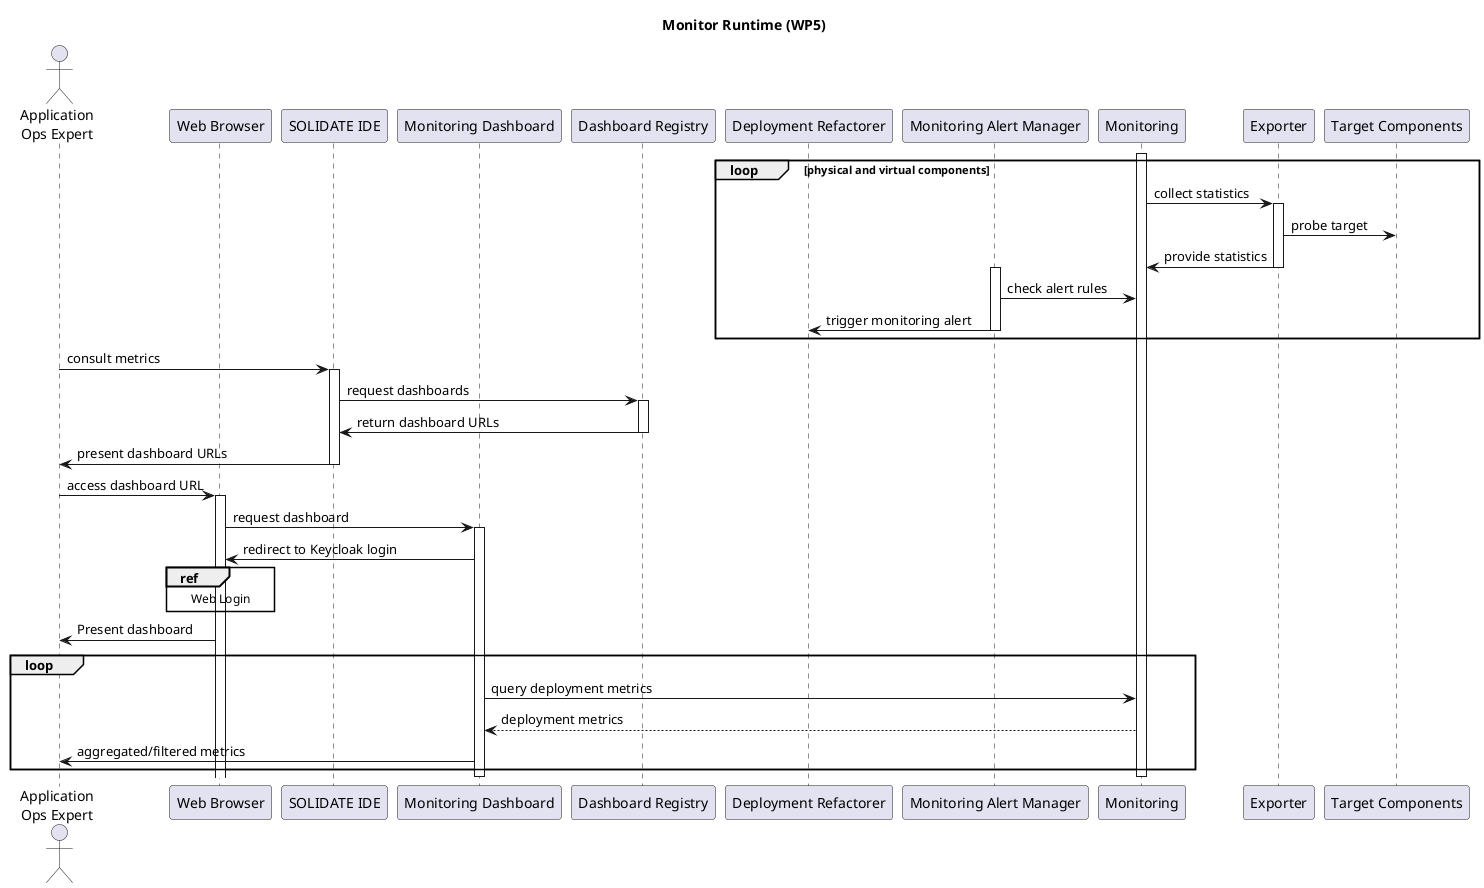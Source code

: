 @startuml

title Monitor Runtime (WP5)

actor "Application\nOps Expert" as ops

participant "Web Browser" as browser
participant "SOLIDATE IDE" as ide
participant "Monitoring Dashboard" as dash
participant "Dashboard Registry" as registry
participant "Deployment Refactorer" as dr
participant "Monitoring Alert Manager" as alert_mngr
participant "Monitoring" as monitoring
participant "Exporter" as software
participant "Target Components" as hardware

activate monitoring

loop physical and virtual components
  monitoring -> software: collect statistics
  activate software
  software -> hardware: probe target
  software -> monitoring: provide statistics
  deactivate software
  activate alert_mngr
  monitoring <- alert_mngr: check alert rules
  alert_mngr -> dr: trigger monitoring alert
  deactivate alert_mngr
end

ops -> ide: consult metrics
activate ide
ide -> registry: request dashboards
activate registry
registry -> ide: return dashboard URLs
deactivate registry
ide -> ops: present dashboard URLs
deactivate ide

ops -> browser: access dashboard URL
activate browser
browser -> dash: request dashboard
activate dash
dash -> browser: redirect to Keycloak login
ref over browser: Web Login
browser -> ops: Present dashboard

loop 
  dash -> monitoring: query deployment metrics
  monitoring --> dash: deployment metrics
  dash -> ops: aggregated/filtered metrics
end

deactivate dash
deactivate monitoring

@enduml
